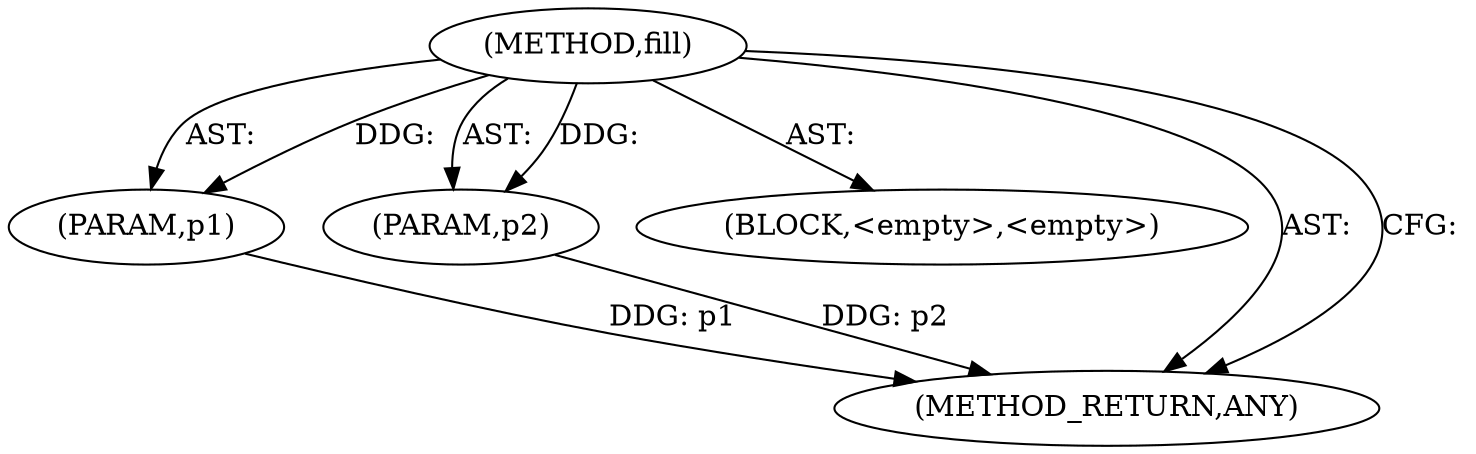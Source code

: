 digraph "fill" {  
"780" [label = <(METHOD,fill)> ]
"781" [label = <(PARAM,p1)> ]
"782" [label = <(PARAM,p2)> ]
"783" [label = <(BLOCK,&lt;empty&gt;,&lt;empty&gt;)> ]
"784" [label = <(METHOD_RETURN,ANY)> ]
  "780" -> "781"  [ label = "AST: "] 
  "780" -> "783"  [ label = "AST: "] 
  "780" -> "782"  [ label = "AST: "] 
  "780" -> "784"  [ label = "AST: "] 
  "780" -> "784"  [ label = "CFG: "] 
  "781" -> "784"  [ label = "DDG: p1"] 
  "782" -> "784"  [ label = "DDG: p2"] 
  "780" -> "781"  [ label = "DDG: "] 
  "780" -> "782"  [ label = "DDG: "] 
}
